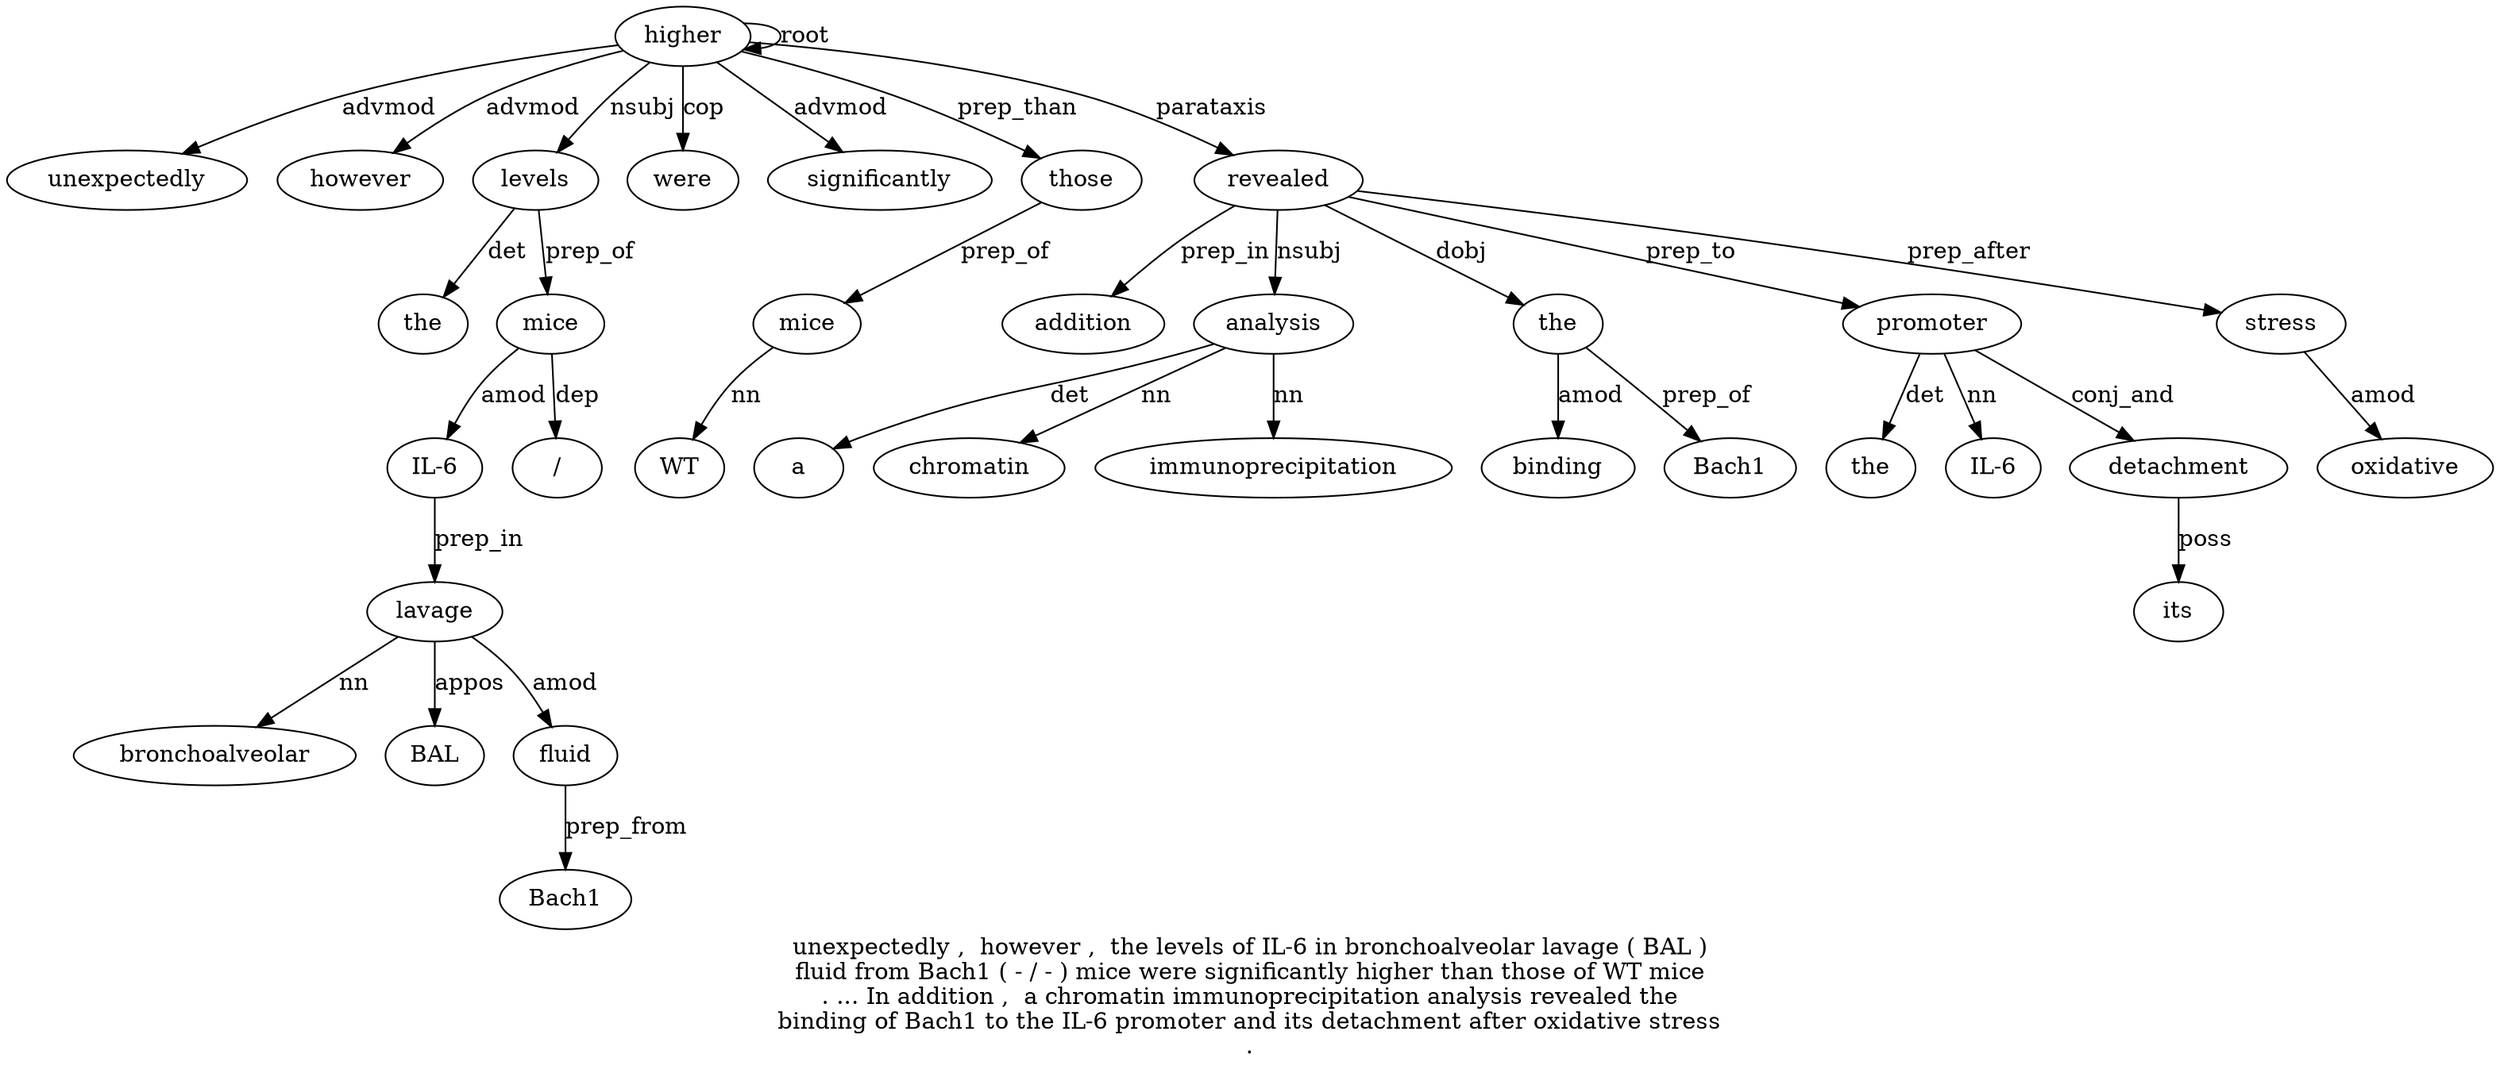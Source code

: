 digraph "unexpectedly ,  however ,  the levels of IL-6 in bronchoalveolar lavage ( BAL ) fluid from Bach1 ( - / - ) mice were significantly higher than those of WT mice . ... In addition ,  a chromatin immunoprecipitation analysis revealed the binding of Bach1 to the IL-6 promoter and its detachment after oxidative stress ." {
label="unexpectedly ,  however ,  the levels of IL-6 in bronchoalveolar lavage ( BAL )
fluid from Bach1 ( - / - ) mice were significantly higher than those of WT mice
. ... In addition ,  a chromatin immunoprecipitation analysis revealed the
binding of Bach1 to the IL-6 promoter and its detachment after oxidative stress
.";
higher26 [style=filled, fillcolor=white, label=higher];
unexpectedly1 [style=filled, fillcolor=white, label=unexpectedly];
higher26 -> unexpectedly1  [label=advmod];
however3 [style=filled, fillcolor=white, label=however];
higher26 -> however3  [label=advmod];
levels6 [style=filled, fillcolor=white, label=levels];
the5 [style=filled, fillcolor=white, label=the];
levels6 -> the5  [label=det];
higher26 -> levels6  [label=nsubj];
mice23 [style=filled, fillcolor=white, label=mice];
"IL-68" [style=filled, fillcolor=white, label="IL-6"];
mice23 -> "IL-68"  [label=amod];
lavage11 [style=filled, fillcolor=white, label=lavage];
bronchoalveolar10 [style=filled, fillcolor=white, label=bronchoalveolar];
lavage11 -> bronchoalveolar10  [label=nn];
"IL-68" -> lavage11  [label=prep_in];
BAL13 [style=filled, fillcolor=white, label=BAL];
lavage11 -> BAL13  [label=appos];
fluid15 [style=filled, fillcolor=white, label=fluid];
lavage11 -> fluid15  [label=amod];
Bach117 [style=filled, fillcolor=white, label=Bach1];
fluid15 -> Bach117  [label=prep_from];
"/20" [style=filled, fillcolor=white, label="/"];
mice23 -> "/20"  [label=dep];
levels6 -> mice23  [label=prep_of];
were24 [style=filled, fillcolor=white, label=were];
higher26 -> were24  [label=cop];
significantly25 [style=filled, fillcolor=white, label=significantly];
higher26 -> significantly25  [label=advmod];
higher26 -> higher26  [label=root];
those28 [style=filled, fillcolor=white, label=those];
higher26 -> those28  [label=prep_than];
mice31 [style=filled, fillcolor=white, label=mice];
WT30 [style=filled, fillcolor=white, label=WT];
mice31 -> WT30  [label=nn];
those28 -> mice31  [label=prep_of];
revealed41 [style=filled, fillcolor=white, label=revealed];
addition35 [style=filled, fillcolor=white, label=addition];
revealed41 -> addition35  [label=prep_in];
analysis40 [style=filled, fillcolor=white, label=analysis];
a37 [style=filled, fillcolor=white, label=a];
analysis40 -> a37  [label=det];
chromatin38 [style=filled, fillcolor=white, label=chromatin];
analysis40 -> chromatin38  [label=nn];
immunoprecipitation39 [style=filled, fillcolor=white, label=immunoprecipitation];
analysis40 -> immunoprecipitation39  [label=nn];
revealed41 -> analysis40  [label=nsubj];
higher26 -> revealed41  [label=parataxis];
the42 [style=filled, fillcolor=white, label=the];
revealed41 -> the42  [label=dobj];
binding43 [style=filled, fillcolor=white, label=binding];
the42 -> binding43  [label=amod];
Bach145 [style=filled, fillcolor=white, label=Bach1];
the42 -> Bach145  [label=prep_of];
promoter49 [style=filled, fillcolor=white, label=promoter];
the47 [style=filled, fillcolor=white, label=the];
promoter49 -> the47  [label=det];
"IL-648" [style=filled, fillcolor=white, label="IL-6"];
promoter49 -> "IL-648"  [label=nn];
revealed41 -> promoter49  [label=prep_to];
detachment52 [style=filled, fillcolor=white, label=detachment];
its51 [style=filled, fillcolor=white, label=its];
detachment52 -> its51  [label=poss];
promoter49 -> detachment52  [label=conj_and];
stress55 [style=filled, fillcolor=white, label=stress];
oxidative54 [style=filled, fillcolor=white, label=oxidative];
stress55 -> oxidative54  [label=amod];
revealed41 -> stress55  [label=prep_after];
}

